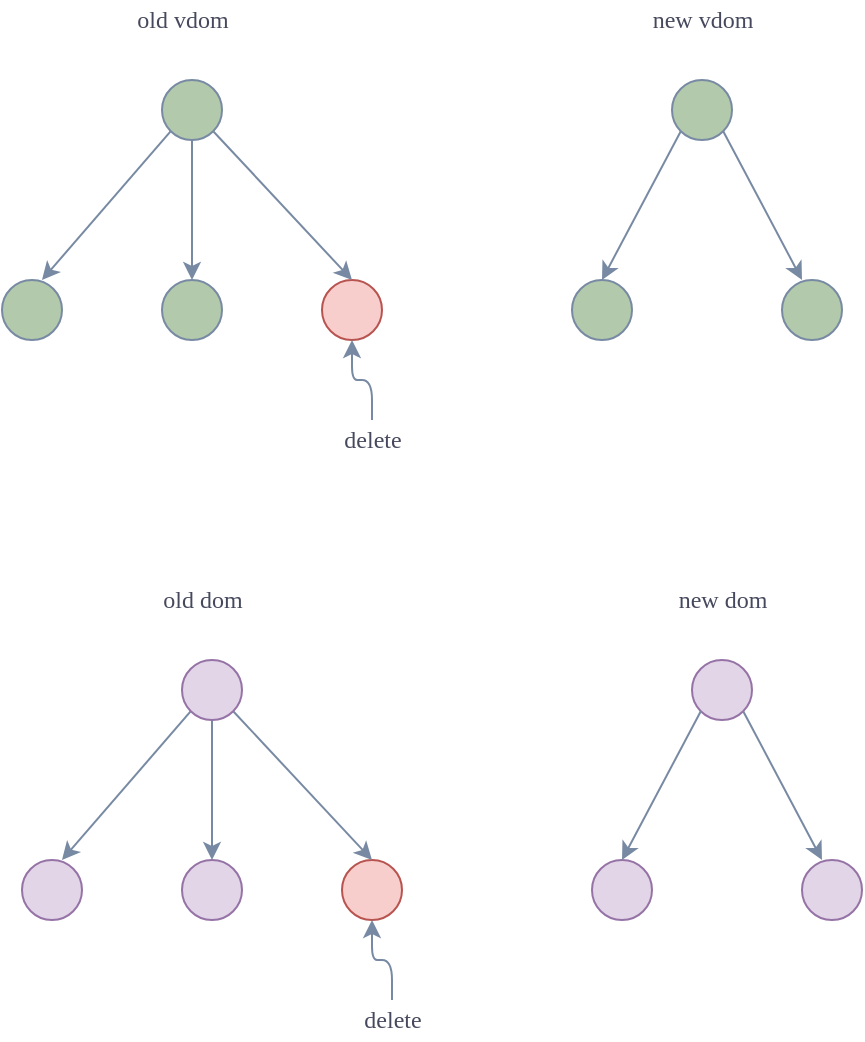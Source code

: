 <mxfile version="14.6.1" type="github">
  <diagram id="EwsBgbDVOZr8Y71l48O0" name="Page-1">
    <mxGraphModel dx="1062" dy="626" grid="1" gridSize="10" guides="1" tooltips="1" connect="1" arrows="1" fold="1" page="1" pageScale="1" pageWidth="827" pageHeight="1169" math="0" shadow="0">
      <root>
        <mxCell id="0" />
        <mxCell id="1" parent="0" />
        <mxCell id="7r3X6bM9w-XORwUG6cQL-1" value="" style="ellipse;whiteSpace=wrap;html=1;aspect=fixed;fillColor=#B2C9AB;strokeColor=#788AA3;fontColor=#46495D;fontFamily=Comic Sans MS;" vertex="1" parent="1">
          <mxGeometry x="580" y="250" width="30" height="30" as="geometry" />
        </mxCell>
        <mxCell id="7r3X6bM9w-XORwUG6cQL-2" value="" style="ellipse;whiteSpace=wrap;html=1;aspect=fixed;fillColor=#B2C9AB;strokeColor=#788AA3;fontColor=#46495D;fontFamily=Comic Sans MS;" vertex="1" parent="1">
          <mxGeometry x="525" y="150" width="30" height="30" as="geometry" />
        </mxCell>
        <mxCell id="7r3X6bM9w-XORwUG6cQL-6" value="" style="ellipse;whiteSpace=wrap;html=1;aspect=fixed;fillColor=#B2C9AB;strokeColor=#788AA3;fontColor=#46495D;fontFamily=Comic Sans MS;" vertex="1" parent="1">
          <mxGeometry x="475" y="250" width="30" height="30" as="geometry" />
        </mxCell>
        <mxCell id="7r3X6bM9w-XORwUG6cQL-9" value="" style="endArrow=classic;html=1;fontColor=#46495D;strokeColor=#788AA3;fillColor=#B2C9AB;exitX=0;exitY=1;exitDx=0;exitDy=0;fontFamily=Comic Sans MS;entryX=0.5;entryY=0;entryDx=0;entryDy=0;" edge="1" parent="1" source="7r3X6bM9w-XORwUG6cQL-2" target="7r3X6bM9w-XORwUG6cQL-6">
          <mxGeometry width="50" height="50" relative="1" as="geometry">
            <mxPoint x="510" y="190" as="sourcePoint" />
            <mxPoint x="470" y="250" as="targetPoint" />
          </mxGeometry>
        </mxCell>
        <mxCell id="7r3X6bM9w-XORwUG6cQL-11" value="" style="endArrow=classic;html=1;fontColor=#46495D;strokeColor=#788AA3;fillColor=#B2C9AB;exitX=1;exitY=1;exitDx=0;exitDy=0;fontFamily=Comic Sans MS;" edge="1" parent="1" source="7r3X6bM9w-XORwUG6cQL-2">
          <mxGeometry width="50" height="50" relative="1" as="geometry">
            <mxPoint x="540" y="175" as="sourcePoint" />
            <mxPoint x="590" y="250" as="targetPoint" />
          </mxGeometry>
        </mxCell>
        <mxCell id="7r3X6bM9w-XORwUG6cQL-13" value="" style="ellipse;whiteSpace=wrap;html=1;aspect=fixed;fillColor=#B2C9AB;strokeColor=#788AA3;fontColor=#46495D;fontFamily=Comic Sans MS;" vertex="1" parent="1">
          <mxGeometry x="270" y="250" width="30" height="30" as="geometry" />
        </mxCell>
        <mxCell id="7r3X6bM9w-XORwUG6cQL-14" value="" style="ellipse;whiteSpace=wrap;html=1;aspect=fixed;fillColor=#f8cecc;strokeColor=#b85450;fontFamily=Comic Sans MS;" vertex="1" parent="1">
          <mxGeometry x="350" y="250" width="30" height="30" as="geometry" />
        </mxCell>
        <mxCell id="7r3X6bM9w-XORwUG6cQL-15" value="" style="ellipse;whiteSpace=wrap;html=1;aspect=fixed;fillColor=#B2C9AB;strokeColor=#788AA3;fontColor=#46495D;fontFamily=Comic Sans MS;" vertex="1" parent="1">
          <mxGeometry x="190" y="250" width="30" height="30" as="geometry" />
        </mxCell>
        <mxCell id="7r3X6bM9w-XORwUG6cQL-16" value="" style="endArrow=classic;html=1;fontColor=#46495D;strokeColor=#788AA3;fillColor=#B2C9AB;exitX=0;exitY=1;exitDx=0;exitDy=0;fontFamily=Comic Sans MS;" edge="1" source="7r3X6bM9w-XORwUG6cQL-19" parent="1">
          <mxGeometry width="50" height="50" relative="1" as="geometry">
            <mxPoint x="250" y="190" as="sourcePoint" />
            <mxPoint x="210" y="250" as="targetPoint" />
          </mxGeometry>
        </mxCell>
        <mxCell id="7r3X6bM9w-XORwUG6cQL-17" value="" style="endArrow=classic;html=1;fontColor=#46495D;strokeColor=#788AA3;fillColor=#B2C9AB;exitX=0.5;exitY=1;exitDx=0;exitDy=0;entryX=0.5;entryY=0;entryDx=0;entryDy=0;fontFamily=Comic Sans MS;" edge="1" source="7r3X6bM9w-XORwUG6cQL-19" target="7r3X6bM9w-XORwUG6cQL-13" parent="1">
          <mxGeometry width="50" height="50" relative="1" as="geometry">
            <mxPoint x="280" y="175" as="sourcePoint" />
            <mxPoint x="220" y="260" as="targetPoint" />
          </mxGeometry>
        </mxCell>
        <mxCell id="7r3X6bM9w-XORwUG6cQL-18" value="" style="endArrow=classic;html=1;fontColor=#46495D;strokeColor=#788AA3;fillColor=#B2C9AB;exitX=1;exitY=1;exitDx=0;exitDy=0;entryX=0.5;entryY=0;entryDx=0;entryDy=0;fontFamily=Comic Sans MS;" edge="1" source="7r3X6bM9w-XORwUG6cQL-19" target="7r3X6bM9w-XORwUG6cQL-14" parent="1">
          <mxGeometry width="50" height="50" relative="1" as="geometry">
            <mxPoint x="295" y="190" as="sourcePoint" />
            <mxPoint x="295" y="260" as="targetPoint" />
          </mxGeometry>
        </mxCell>
        <mxCell id="7r3X6bM9w-XORwUG6cQL-19" value="" style="ellipse;whiteSpace=wrap;html=1;aspect=fixed;fillColor=#B2C9AB;strokeColor=#788AA3;fontColor=#46495D;fontFamily=Comic Sans MS;" vertex="1" parent="1">
          <mxGeometry x="270" y="150" width="30" height="30" as="geometry" />
        </mxCell>
        <mxCell id="7r3X6bM9w-XORwUG6cQL-20" value="old vdom" style="text;html=1;align=center;verticalAlign=middle;resizable=0;points=[];autosize=1;strokeColor=none;fontColor=#46495D;fontFamily=Comic Sans MS;" vertex="1" parent="1">
          <mxGeometry x="250" y="110" width="60" height="20" as="geometry" />
        </mxCell>
        <mxCell id="7r3X6bM9w-XORwUG6cQL-21" value="new vdom" style="text;html=1;align=center;verticalAlign=middle;resizable=0;points=[];autosize=1;strokeColor=none;fontColor=#46495D;fontFamily=Comic Sans MS;" vertex="1" parent="1">
          <mxGeometry x="505" y="110" width="70" height="20" as="geometry" />
        </mxCell>
        <mxCell id="7r3X6bM9w-XORwUG6cQL-23" value="" style="edgeStyle=orthogonalEdgeStyle;curved=0;rounded=1;sketch=0;orthogonalLoop=1;jettySize=auto;html=1;fontFamily=Comic Sans MS;fontColor=#46495D;strokeColor=#788AA3;fillColor=#B2C9AB;" edge="1" parent="1" source="7r3X6bM9w-XORwUG6cQL-22" target="7r3X6bM9w-XORwUG6cQL-14">
          <mxGeometry relative="1" as="geometry" />
        </mxCell>
        <mxCell id="7r3X6bM9w-XORwUG6cQL-22" value="delete" style="text;html=1;align=center;verticalAlign=middle;resizable=0;points=[];autosize=1;strokeColor=none;fontFamily=Comic Sans MS;fontColor=#46495D;" vertex="1" parent="1">
          <mxGeometry x="350" y="320" width="50" height="20" as="geometry" />
        </mxCell>
        <mxCell id="7r3X6bM9w-XORwUG6cQL-25" value="" style="ellipse;whiteSpace=wrap;html=1;aspect=fixed;fillColor=#e1d5e7;strokeColor=#9673a6;fontFamily=Comic Sans MS;" vertex="1" parent="1">
          <mxGeometry x="590" y="540" width="30" height="30" as="geometry" />
        </mxCell>
        <mxCell id="7r3X6bM9w-XORwUG6cQL-26" value="" style="ellipse;whiteSpace=wrap;html=1;aspect=fixed;fillColor=#e1d5e7;strokeColor=#9673a6;fontFamily=Comic Sans MS;" vertex="1" parent="1">
          <mxGeometry x="535" y="440" width="30" height="30" as="geometry" />
        </mxCell>
        <mxCell id="7r3X6bM9w-XORwUG6cQL-27" value="" style="ellipse;whiteSpace=wrap;html=1;aspect=fixed;fillColor=#e1d5e7;strokeColor=#9673a6;fontFamily=Comic Sans MS;" vertex="1" parent="1">
          <mxGeometry x="485" y="540" width="30" height="30" as="geometry" />
        </mxCell>
        <mxCell id="7r3X6bM9w-XORwUG6cQL-28" value="" style="endArrow=classic;html=1;fontColor=#46495D;strokeColor=#788AA3;fillColor=#B2C9AB;exitX=0;exitY=1;exitDx=0;exitDy=0;fontFamily=Comic Sans MS;entryX=0.5;entryY=0;entryDx=0;entryDy=0;" edge="1" source="7r3X6bM9w-XORwUG6cQL-26" target="7r3X6bM9w-XORwUG6cQL-27" parent="1">
          <mxGeometry width="50" height="50" relative="1" as="geometry">
            <mxPoint x="520" y="480" as="sourcePoint" />
            <mxPoint x="480" y="540" as="targetPoint" />
          </mxGeometry>
        </mxCell>
        <mxCell id="7r3X6bM9w-XORwUG6cQL-29" value="" style="endArrow=classic;html=1;fontColor=#46495D;strokeColor=#788AA3;fillColor=#B2C9AB;exitX=1;exitY=1;exitDx=0;exitDy=0;fontFamily=Comic Sans MS;" edge="1" source="7r3X6bM9w-XORwUG6cQL-26" parent="1">
          <mxGeometry width="50" height="50" relative="1" as="geometry">
            <mxPoint x="550" y="465" as="sourcePoint" />
            <mxPoint x="600" y="540" as="targetPoint" />
          </mxGeometry>
        </mxCell>
        <mxCell id="7r3X6bM9w-XORwUG6cQL-30" value="" style="ellipse;whiteSpace=wrap;html=1;aspect=fixed;fillColor=#e1d5e7;strokeColor=#9673a6;fontFamily=Comic Sans MS;" vertex="1" parent="1">
          <mxGeometry x="280" y="540" width="30" height="30" as="geometry" />
        </mxCell>
        <mxCell id="7r3X6bM9w-XORwUG6cQL-31" value="" style="ellipse;whiteSpace=wrap;html=1;aspect=fixed;fillColor=#f8cecc;strokeColor=#b85450;fontFamily=Comic Sans MS;" vertex="1" parent="1">
          <mxGeometry x="360" y="540" width="30" height="30" as="geometry" />
        </mxCell>
        <mxCell id="7r3X6bM9w-XORwUG6cQL-32" value="" style="ellipse;whiteSpace=wrap;html=1;aspect=fixed;fillColor=#e1d5e7;strokeColor=#9673a6;fontFamily=Comic Sans MS;" vertex="1" parent="1">
          <mxGeometry x="200" y="540" width="30" height="30" as="geometry" />
        </mxCell>
        <mxCell id="7r3X6bM9w-XORwUG6cQL-33" value="" style="endArrow=classic;html=1;fontColor=#46495D;strokeColor=#788AA3;fillColor=#B2C9AB;exitX=0;exitY=1;exitDx=0;exitDy=0;fontFamily=Comic Sans MS;" edge="1" source="7r3X6bM9w-XORwUG6cQL-36" parent="1">
          <mxGeometry width="50" height="50" relative="1" as="geometry">
            <mxPoint x="260" y="480" as="sourcePoint" />
            <mxPoint x="220" y="540" as="targetPoint" />
          </mxGeometry>
        </mxCell>
        <mxCell id="7r3X6bM9w-XORwUG6cQL-34" value="" style="endArrow=classic;html=1;fontColor=#46495D;strokeColor=#788AA3;fillColor=#B2C9AB;exitX=0.5;exitY=1;exitDx=0;exitDy=0;entryX=0.5;entryY=0;entryDx=0;entryDy=0;fontFamily=Comic Sans MS;" edge="1" source="7r3X6bM9w-XORwUG6cQL-36" target="7r3X6bM9w-XORwUG6cQL-30" parent="1">
          <mxGeometry width="50" height="50" relative="1" as="geometry">
            <mxPoint x="290" y="465" as="sourcePoint" />
            <mxPoint x="230" y="550" as="targetPoint" />
          </mxGeometry>
        </mxCell>
        <mxCell id="7r3X6bM9w-XORwUG6cQL-35" value="" style="endArrow=classic;html=1;fontColor=#46495D;strokeColor=#788AA3;fillColor=#B2C9AB;exitX=1;exitY=1;exitDx=0;exitDy=0;entryX=0.5;entryY=0;entryDx=0;entryDy=0;fontFamily=Comic Sans MS;" edge="1" source="7r3X6bM9w-XORwUG6cQL-36" target="7r3X6bM9w-XORwUG6cQL-31" parent="1">
          <mxGeometry width="50" height="50" relative="1" as="geometry">
            <mxPoint x="305" y="480" as="sourcePoint" />
            <mxPoint x="305" y="550" as="targetPoint" />
          </mxGeometry>
        </mxCell>
        <mxCell id="7r3X6bM9w-XORwUG6cQL-36" value="" style="ellipse;whiteSpace=wrap;html=1;aspect=fixed;fillColor=#e1d5e7;strokeColor=#9673a6;fontFamily=Comic Sans MS;" vertex="1" parent="1">
          <mxGeometry x="280" y="440" width="30" height="30" as="geometry" />
        </mxCell>
        <mxCell id="7r3X6bM9w-XORwUG6cQL-37" value="old dom" style="text;html=1;align=center;verticalAlign=middle;resizable=0;points=[];autosize=1;strokeColor=none;fontColor=#46495D;fontFamily=Comic Sans MS;" vertex="1" parent="1">
          <mxGeometry x="260" y="400" width="60" height="20" as="geometry" />
        </mxCell>
        <mxCell id="7r3X6bM9w-XORwUG6cQL-38" value="new dom" style="text;html=1;align=center;verticalAlign=middle;resizable=0;points=[];autosize=1;strokeColor=none;fontColor=#46495D;fontFamily=Comic Sans MS;" vertex="1" parent="1">
          <mxGeometry x="520" y="400" width="60" height="20" as="geometry" />
        </mxCell>
        <mxCell id="7r3X6bM9w-XORwUG6cQL-39" value="" style="edgeStyle=orthogonalEdgeStyle;curved=0;rounded=1;sketch=0;orthogonalLoop=1;jettySize=auto;html=1;fontFamily=Comic Sans MS;fontColor=#46495D;strokeColor=#788AA3;fillColor=#B2C9AB;" edge="1" source="7r3X6bM9w-XORwUG6cQL-40" target="7r3X6bM9w-XORwUG6cQL-31" parent="1">
          <mxGeometry relative="1" as="geometry" />
        </mxCell>
        <mxCell id="7r3X6bM9w-XORwUG6cQL-40" value="delete" style="text;html=1;align=center;verticalAlign=middle;resizable=0;points=[];autosize=1;strokeColor=none;fontFamily=Comic Sans MS;fontColor=#46495D;" vertex="1" parent="1">
          <mxGeometry x="360" y="610" width="50" height="20" as="geometry" />
        </mxCell>
      </root>
    </mxGraphModel>
  </diagram>
</mxfile>
